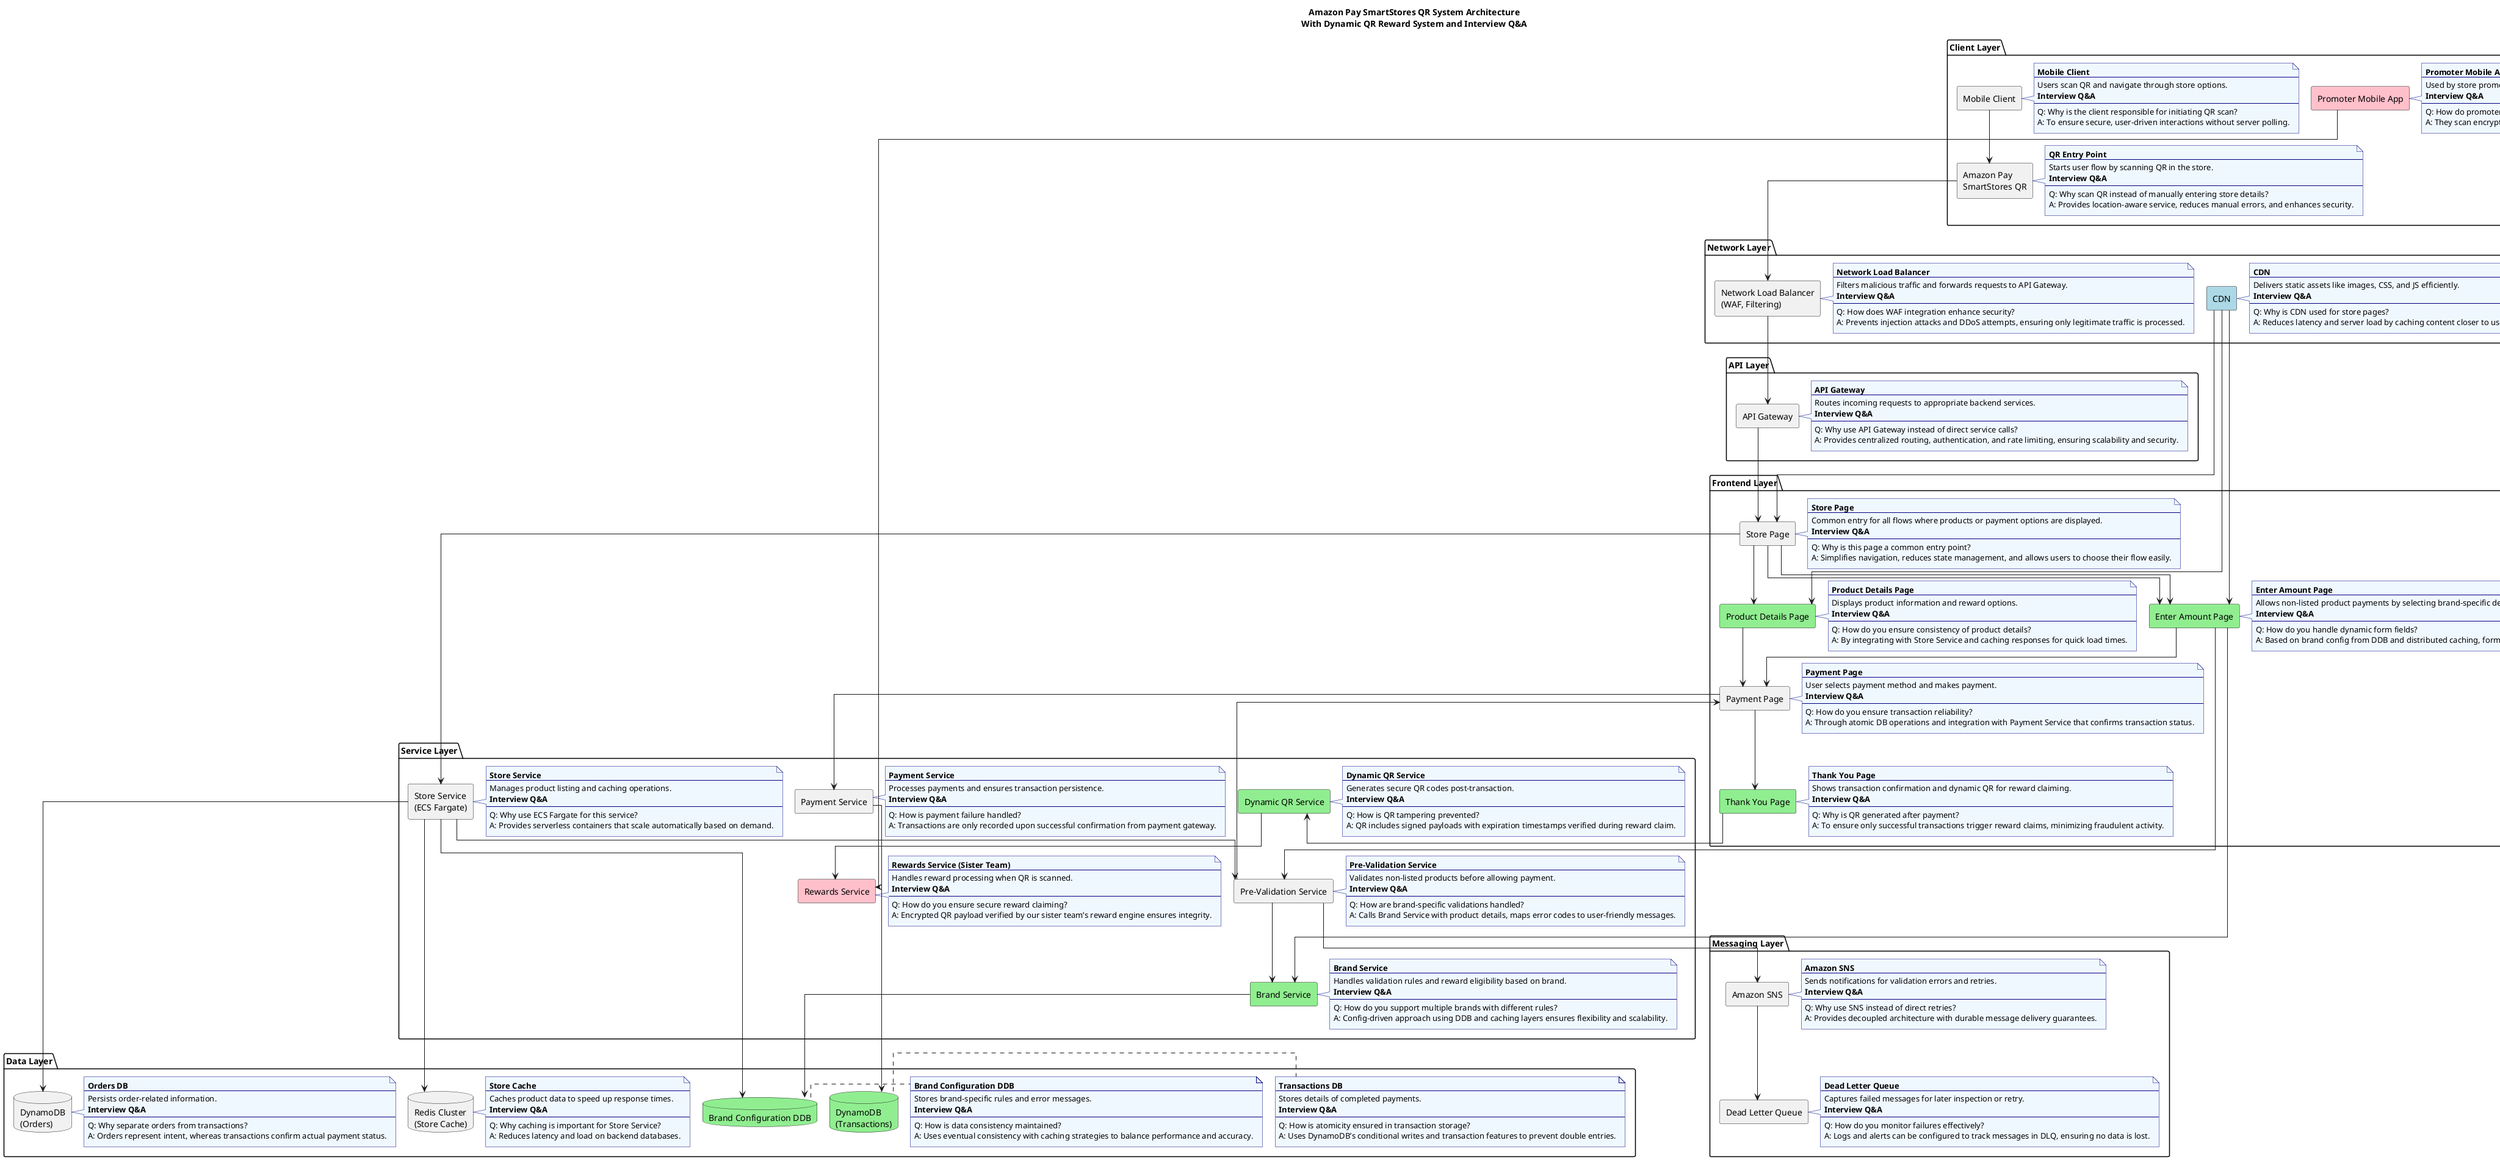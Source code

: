 @startuml
skinparam componentStyle rectangle
skinparam linetype ortho
skinparam nodesep 20
skinparam ranksep 20
skinparam NoteBackgroundColor #F0F8FF
skinparam NoteBorderColor #000080

title Amazon Pay SmartStores QR System Architecture\nWith Dynamic QR Reward System and Interview Q&A

package "Client Layer" {
  [Mobile Client] as MOBILE
  note right of MOBILE
    <b>Mobile Client</b>
    --
    Users scan QR and navigate through store options.
    <b>Interview Q&A</b>
    --
    Q: Why is the client responsible for initiating QR scan?
    A: To ensure secure, user-driven interactions without server polling.
  end note

  [Promoter Mobile App] as PROMOTER_APP #pink
  note right of PROMOTER_APP
    <b>Promoter Mobile App</b>
    --
    Used by store promoters to scan dynamic QR codes and claim rewards.
    <b>Interview Q&A</b>
    --
    Q: How do promoters claim rewards securely?
    A: They scan encrypted QR containing signed transaction data, validated server-side by Rewards Service.
  end note

  [Amazon Pay\nSmartStores QR] as QR
  note right of QR
    <b>QR Entry Point</b>
    --
    Starts user flow by scanning QR in the store.
    <b>Interview Q&A</b>
    --
    Q: Why scan QR instead of manually entering store details?
    A: Provides location-aware service, reduces manual errors, and enhances security.
  end note
}

package "Network Layer" {
  [Network Load Balancer\n(WAF, Filtering)] as NLB
  note right of NLB
    <b>Network Load Balancer</b>
    --
    Filters malicious traffic and forwards requests to API Gateway.
    <b>Interview Q&A</b>
    --
    Q: How does WAF integration enhance security?
    A: Prevents injection attacks and DDoS attempts, ensuring only legitimate traffic is processed.
  end note

  [CDN] as CDN #lightblue
  note right of CDN
    <b>CDN</b>
    --
    Delivers static assets like images, CSS, and JS efficiently.
    <b>Interview Q&A</b>
    --
    Q: Why is CDN used for store pages?
    A: Reduces latency and server load by caching content closer to users.
  end note
}

package "API Layer" {
  [API Gateway] as APIGW
  note right of APIGW
    <b>API Gateway</b>
    --
    Routes incoming requests to appropriate backend services.
    <b>Interview Q&A</b>
    --
    Q: Why use API Gateway instead of direct service calls?
    A: Provides centralized routing, authentication, and rate limiting, ensuring scalability and security.
  end note
}

package "Frontend Layer" {
  [Store Page] as STORE_PAGE
  note right of STORE_PAGE
    <b>Store Page</b>
    --
    Common entry for all flows where products or payment options are displayed.
    <b>Interview Q&A</b>
    --
    Q: Why is this page a common entry point?
    A: Simplifies navigation, reduces state management, and allows users to choose their flow easily.
  end note

  [Product Details Page] as PRODUCT_PAGE #lightgreen
  note right of PRODUCT_PAGE
    <b>Product Details Page</b>
    --
    Displays product information and reward options.
    <b>Interview Q&A</b>
    --
    Q: How do you ensure consistency of product details?
    A: By integrating with Store Service and caching responses for quick load times.
  end note

  [Enter Amount Page] as AMOUNT_PAGE #lightgreen
  note right of AMOUNT_PAGE
    <b>Enter Amount Page</b>
    --
    Allows non-listed product payments by selecting brand-specific details.
    <b>Interview Q&A</b>
    --
    Q: How do you handle dynamic form fields?
    A: Based on brand config from DDB and distributed caching, forms adapt in real time.
  end note

  [Payment Page] as PAYMENT_PAGE
  note right of PAYMENT_PAGE
    <b>Payment Page</b>
    --
    User selects payment method and makes payment.
    <b>Interview Q&A</b>
    --
    Q: How do you ensure transaction reliability?
    A: Through atomic DB operations and integration with Payment Service that confirms transaction status.
  end note

  [Thank You Page] as THANKYOU_PAGE #lightgreen
  note right of THANKYOU_PAGE
    <b>Thank You Page</b>
    --
    Shows transaction confirmation and dynamic QR for reward claiming.
    <b>Interview Q&A</b>
    --
    Q: Why is QR generated after payment?
    A: To ensure only successful transactions trigger reward claims, minimizing fraudulent activity.
  end note
}

package "Service Layer" {
  [Store Service\n(ECS Fargate)] as STORE_SERVICE
  note right of STORE_SERVICE
    <b>Store Service</b>
    --
    Manages product listing and caching operations.
    <b>Interview Q&A</b>
    --
    Q: Why use ECS Fargate for this service?
    A: Provides serverless containers that scale automatically based on demand.
  end note

  [Pre-Validation Service] as PRE_VALIDATION
  note right of PRE_VALIDATION
    <b>Pre-Validation Service</b>
    --
    Validates non-listed products before allowing payment.
    <b>Interview Q&A</b>
    --
    Q: How are brand-specific validations handled?
    A: Calls Brand Service with product details, maps error codes to user-friendly messages.
  end note

  [Brand Service] as BRAND_SERVICE #lightgreen
  note right of BRAND_SERVICE
    <b>Brand Service</b>
    --
    Handles validation rules and reward eligibility based on brand.
    <b>Interview Q&A</b>
    --
    Q: How do you support multiple brands with different rules?
    A: Config-driven approach using DDB and caching layers ensures flexibility and scalability.
  end note

  [Payment Service] as PAYMENT_SERVICE
  note right of PAYMENT_SERVICE
    <b>Payment Service</b>
    --
    Processes payments and ensures transaction persistence.
    <b>Interview Q&A</b>
    --
    Q: How is payment failure handled?
    A: Transactions are only recorded upon successful confirmation from payment gateway.
  end note

  [Rewards Service] as REWARDS_SERVICE #pink
  note right of REWARDS_SERVICE
    <b>Rewards Service (Sister Team)</b>
    --
    Handles reward processing when QR is scanned.
    <b>Interview Q&A</b>
    --
    Q: How do you ensure secure reward claiming?
    A: Encrypted QR payload verified by our sister team’s reward engine ensures integrity.
  end note

  [Dynamic QR Service] as QR_SERVICE #lightgreen
  note right of QR_SERVICE
    <b>Dynamic QR Service</b>
    --
    Generates secure QR codes post-transaction.
    <b>Interview Q&A</b>
    --
    Q: How is QR tampering prevented?
    A: QR includes signed payloads with expiration timestamps verified during reward claim.
  end note
}

package "Data Layer" {
  database "Redis Cluster\n(Store Cache)" as STORE_CACHE
  note right of STORE_CACHE
    <b>Store Cache</b>
    --
    Caches product data to speed up response times.
    <b>Interview Q&A</b>
    --
    Q: Why caching is important for Store Service?
    A: Reduces latency and load on backend databases.
  end note

  database "Brand Configuration DDB" as BRAND_DB #lightgreen
  note right of BRAND_DB
    <b>Brand Configuration DDB</b>
    --
    Stores brand-specific rules and error messages.
    <b>Interview Q&A</b>
    --
    Q: How is data consistency maintained?
    A: Uses eventual consistency with caching strategies to balance performance and accuracy.
  end note

  database "DynamoDB\n(Orders)" as ORDERS_DB
  note right of ORDERS_DB
    <b>Orders DB</b>
    --
    Persists order-related information.
    <b>Interview Q&A</b>
    --
    Q: Why separate orders from transactions?
    A: Orders represent intent, whereas transactions confirm actual payment status.
  end note

  database "DynamoDB\n(Transactions)" as TRANSACTIONS_DB #lightgreen
  note right of TRANSACTIONS_DB
    <b>Transactions DB</b>
    --
    Stores details of completed payments.
    <b>Interview Q&A</b>
    --
    Q: How is atomicity ensured in transaction storage?
    A: Uses DynamoDB’s conditional writes and transaction features to prevent double entries.
  end note
}

package "Messaging Layer" {
  [Amazon SNS] as SNS
  note right of SNS
    <b>Amazon SNS</b>
    --
    Sends notifications for validation errors and retries.
    <b>Interview Q&A</b>
    --
    Q: Why use SNS instead of direct retries?
    A: Provides decoupled architecture with durable message delivery guarantees.
  end note

  [Dead Letter Queue] as DLQ
  note right of DLQ
    <b>Dead Letter Queue</b>
    --
    Captures failed messages for later inspection or retry.
    <b>Interview Q&A</b>
    --
    Q: How do you monitor failures effectively?
    A: Logs and alerts can be configured to track messages in DLQ, ensuring no data is lost.
  end note
}

' Connections
MOBILE --> QR
QR --> NLB
PROMOTER_APP --> REWARDS_SERVICE

NLB --> APIGW
APIGW --> STORE_PAGE

STORE_PAGE --> STORE_SERVICE
STORE_SERVICE --> STORE_CACHE
STORE_SERVICE --> ORDERS_DB

STORE_PAGE --> AMOUNT_PAGE
AMOUNT_PAGE --> PAYMENT_PAGE
PAYMENT_PAGE --> THANKYOU_PAGE
THANKYOU_PAGE --> QR_SERVICE
QR_SERVICE --> REWARDS_SERVICE

STORE_PAGE --> PRODUCT_PAGE
PRODUCT_PAGE --> PAYMENT_PAGE

STORE_PAGE --> AMOUNT_PAGE
AMOUNT_PAGE --> BRAND_SERVICE
BRAND_SERVICE --> BRAND_DB
AMOUNT_PAGE --> PRE_VALIDATION
PRE_VALIDATION --> BRAND_SERVICE
PRE_VALIDATION --> PAYMENT_PAGE

PAYMENT_PAGE --> PAYMENT_SERVICE
PAYMENT_SERVICE --> TRANSACTIONS_DB
STORE_SERVICE --> BRAND_DB
STORE_SERVICE --> PRE_VALIDATION

PRE_VALIDATION --> SNS
SNS --> DLQ

CDN --> STORE_PAGE
CDN --> PRODUCT_PAGE
CDN --> AMOUNT_PAGE

@enduml
